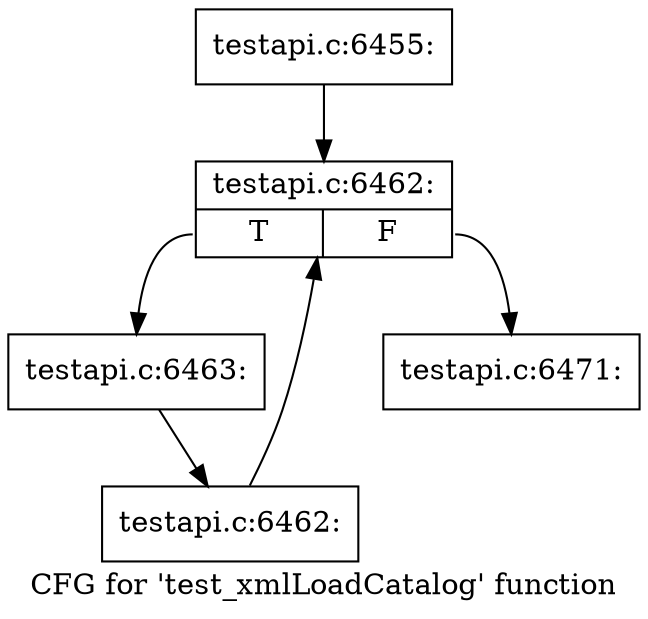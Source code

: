 digraph "CFG for 'test_xmlLoadCatalog' function" {
	label="CFG for 'test_xmlLoadCatalog' function";

	Node0x43e53e0 [shape=record,label="{testapi.c:6455:}"];
	Node0x43e53e0 -> Node0x43e7d70;
	Node0x43e7d70 [shape=record,label="{testapi.c:6462:|{<s0>T|<s1>F}}"];
	Node0x43e7d70:s0 -> Node0x43e8050;
	Node0x43e7d70:s1 -> Node0x43e7bd0;
	Node0x43e8050 [shape=record,label="{testapi.c:6463:}"];
	Node0x43e8050 -> Node0x43e7fc0;
	Node0x43e7fc0 [shape=record,label="{testapi.c:6462:}"];
	Node0x43e7fc0 -> Node0x43e7d70;
	Node0x43e7bd0 [shape=record,label="{testapi.c:6471:}"];
}
